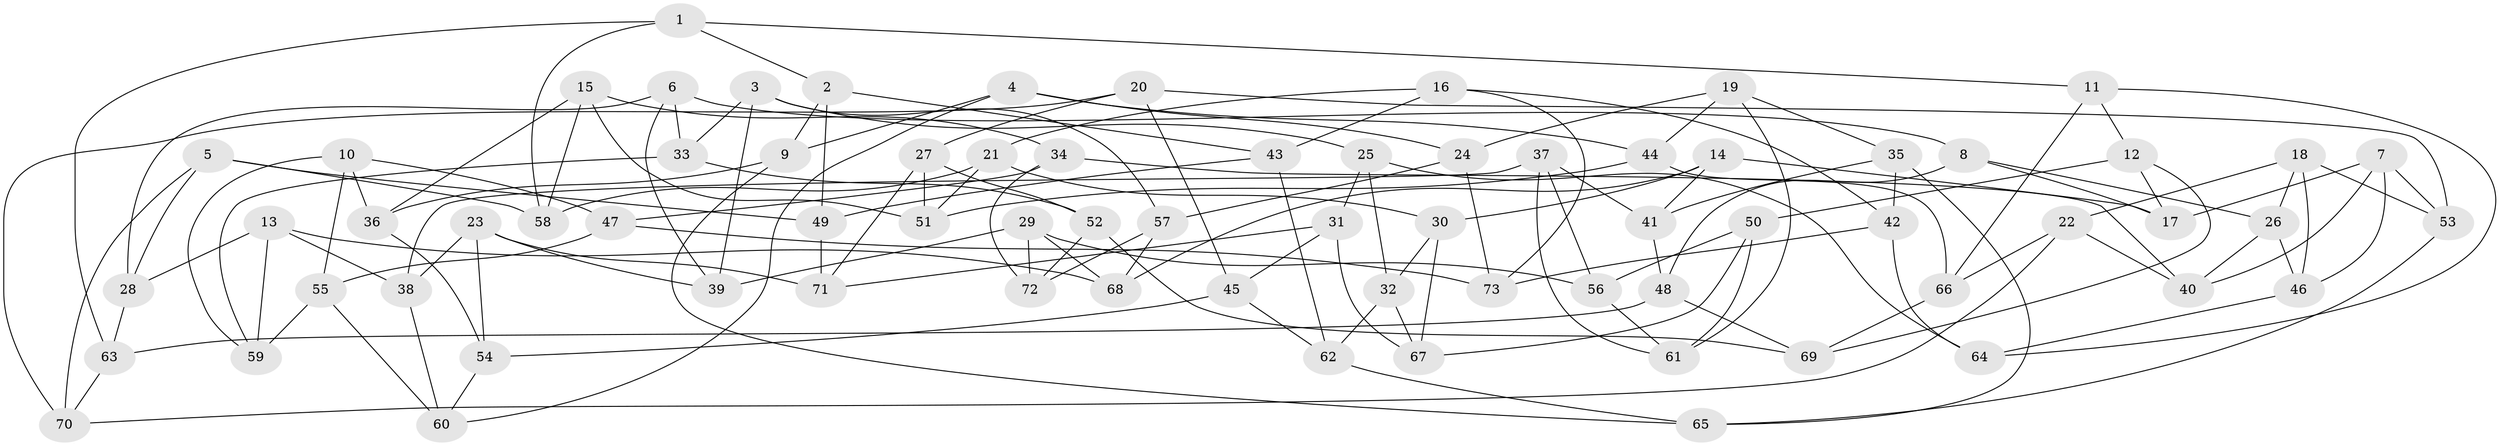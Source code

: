 // coarse degree distribution, {7: 0.06976744186046512, 4: 0.5348837209302325, 6: 0.23255813953488372, 8: 0.09302325581395349, 9: 0.023255813953488372, 5: 0.023255813953488372, 3: 0.023255813953488372}
// Generated by graph-tools (version 1.1) at 2025/20/03/04/25 18:20:45]
// undirected, 73 vertices, 146 edges
graph export_dot {
graph [start="1"]
  node [color=gray90,style=filled];
  1;
  2;
  3;
  4;
  5;
  6;
  7;
  8;
  9;
  10;
  11;
  12;
  13;
  14;
  15;
  16;
  17;
  18;
  19;
  20;
  21;
  22;
  23;
  24;
  25;
  26;
  27;
  28;
  29;
  30;
  31;
  32;
  33;
  34;
  35;
  36;
  37;
  38;
  39;
  40;
  41;
  42;
  43;
  44;
  45;
  46;
  47;
  48;
  49;
  50;
  51;
  52;
  53;
  54;
  55;
  56;
  57;
  58;
  59;
  60;
  61;
  62;
  63;
  64;
  65;
  66;
  67;
  68;
  69;
  70;
  71;
  72;
  73;
  1 -- 63;
  1 -- 58;
  1 -- 11;
  1 -- 2;
  2 -- 9;
  2 -- 49;
  2 -- 43;
  3 -- 33;
  3 -- 39;
  3 -- 57;
  3 -- 25;
  4 -- 44;
  4 -- 24;
  4 -- 9;
  4 -- 60;
  5 -- 28;
  5 -- 49;
  5 -- 58;
  5 -- 70;
  6 -- 39;
  6 -- 33;
  6 -- 8;
  6 -- 28;
  7 -- 17;
  7 -- 46;
  7 -- 40;
  7 -- 53;
  8 -- 48;
  8 -- 17;
  8 -- 26;
  9 -- 36;
  9 -- 65;
  10 -- 59;
  10 -- 47;
  10 -- 55;
  10 -- 36;
  11 -- 66;
  11 -- 64;
  11 -- 12;
  12 -- 17;
  12 -- 69;
  12 -- 50;
  13 -- 38;
  13 -- 68;
  13 -- 28;
  13 -- 59;
  14 -- 68;
  14 -- 17;
  14 -- 30;
  14 -- 41;
  15 -- 34;
  15 -- 58;
  15 -- 36;
  15 -- 51;
  16 -- 42;
  16 -- 43;
  16 -- 21;
  16 -- 73;
  18 -- 22;
  18 -- 26;
  18 -- 46;
  18 -- 53;
  19 -- 24;
  19 -- 61;
  19 -- 35;
  19 -- 44;
  20 -- 45;
  20 -- 53;
  20 -- 27;
  20 -- 70;
  21 -- 51;
  21 -- 30;
  21 -- 58;
  22 -- 70;
  22 -- 40;
  22 -- 66;
  23 -- 38;
  23 -- 54;
  23 -- 39;
  23 -- 71;
  24 -- 73;
  24 -- 57;
  25 -- 32;
  25 -- 31;
  25 -- 64;
  26 -- 40;
  26 -- 46;
  27 -- 51;
  27 -- 52;
  27 -- 71;
  28 -- 63;
  29 -- 39;
  29 -- 72;
  29 -- 56;
  29 -- 68;
  30 -- 67;
  30 -- 32;
  31 -- 45;
  31 -- 71;
  31 -- 67;
  32 -- 67;
  32 -- 62;
  33 -- 59;
  33 -- 52;
  34 -- 72;
  34 -- 40;
  34 -- 47;
  35 -- 41;
  35 -- 65;
  35 -- 42;
  36 -- 54;
  37 -- 56;
  37 -- 38;
  37 -- 41;
  37 -- 61;
  38 -- 60;
  41 -- 48;
  42 -- 73;
  42 -- 64;
  43 -- 49;
  43 -- 62;
  44 -- 66;
  44 -- 51;
  45 -- 54;
  45 -- 62;
  46 -- 64;
  47 -- 73;
  47 -- 55;
  48 -- 69;
  48 -- 63;
  49 -- 71;
  50 -- 56;
  50 -- 61;
  50 -- 67;
  52 -- 69;
  52 -- 72;
  53 -- 65;
  54 -- 60;
  55 -- 60;
  55 -- 59;
  56 -- 61;
  57 -- 72;
  57 -- 68;
  62 -- 65;
  63 -- 70;
  66 -- 69;
}

